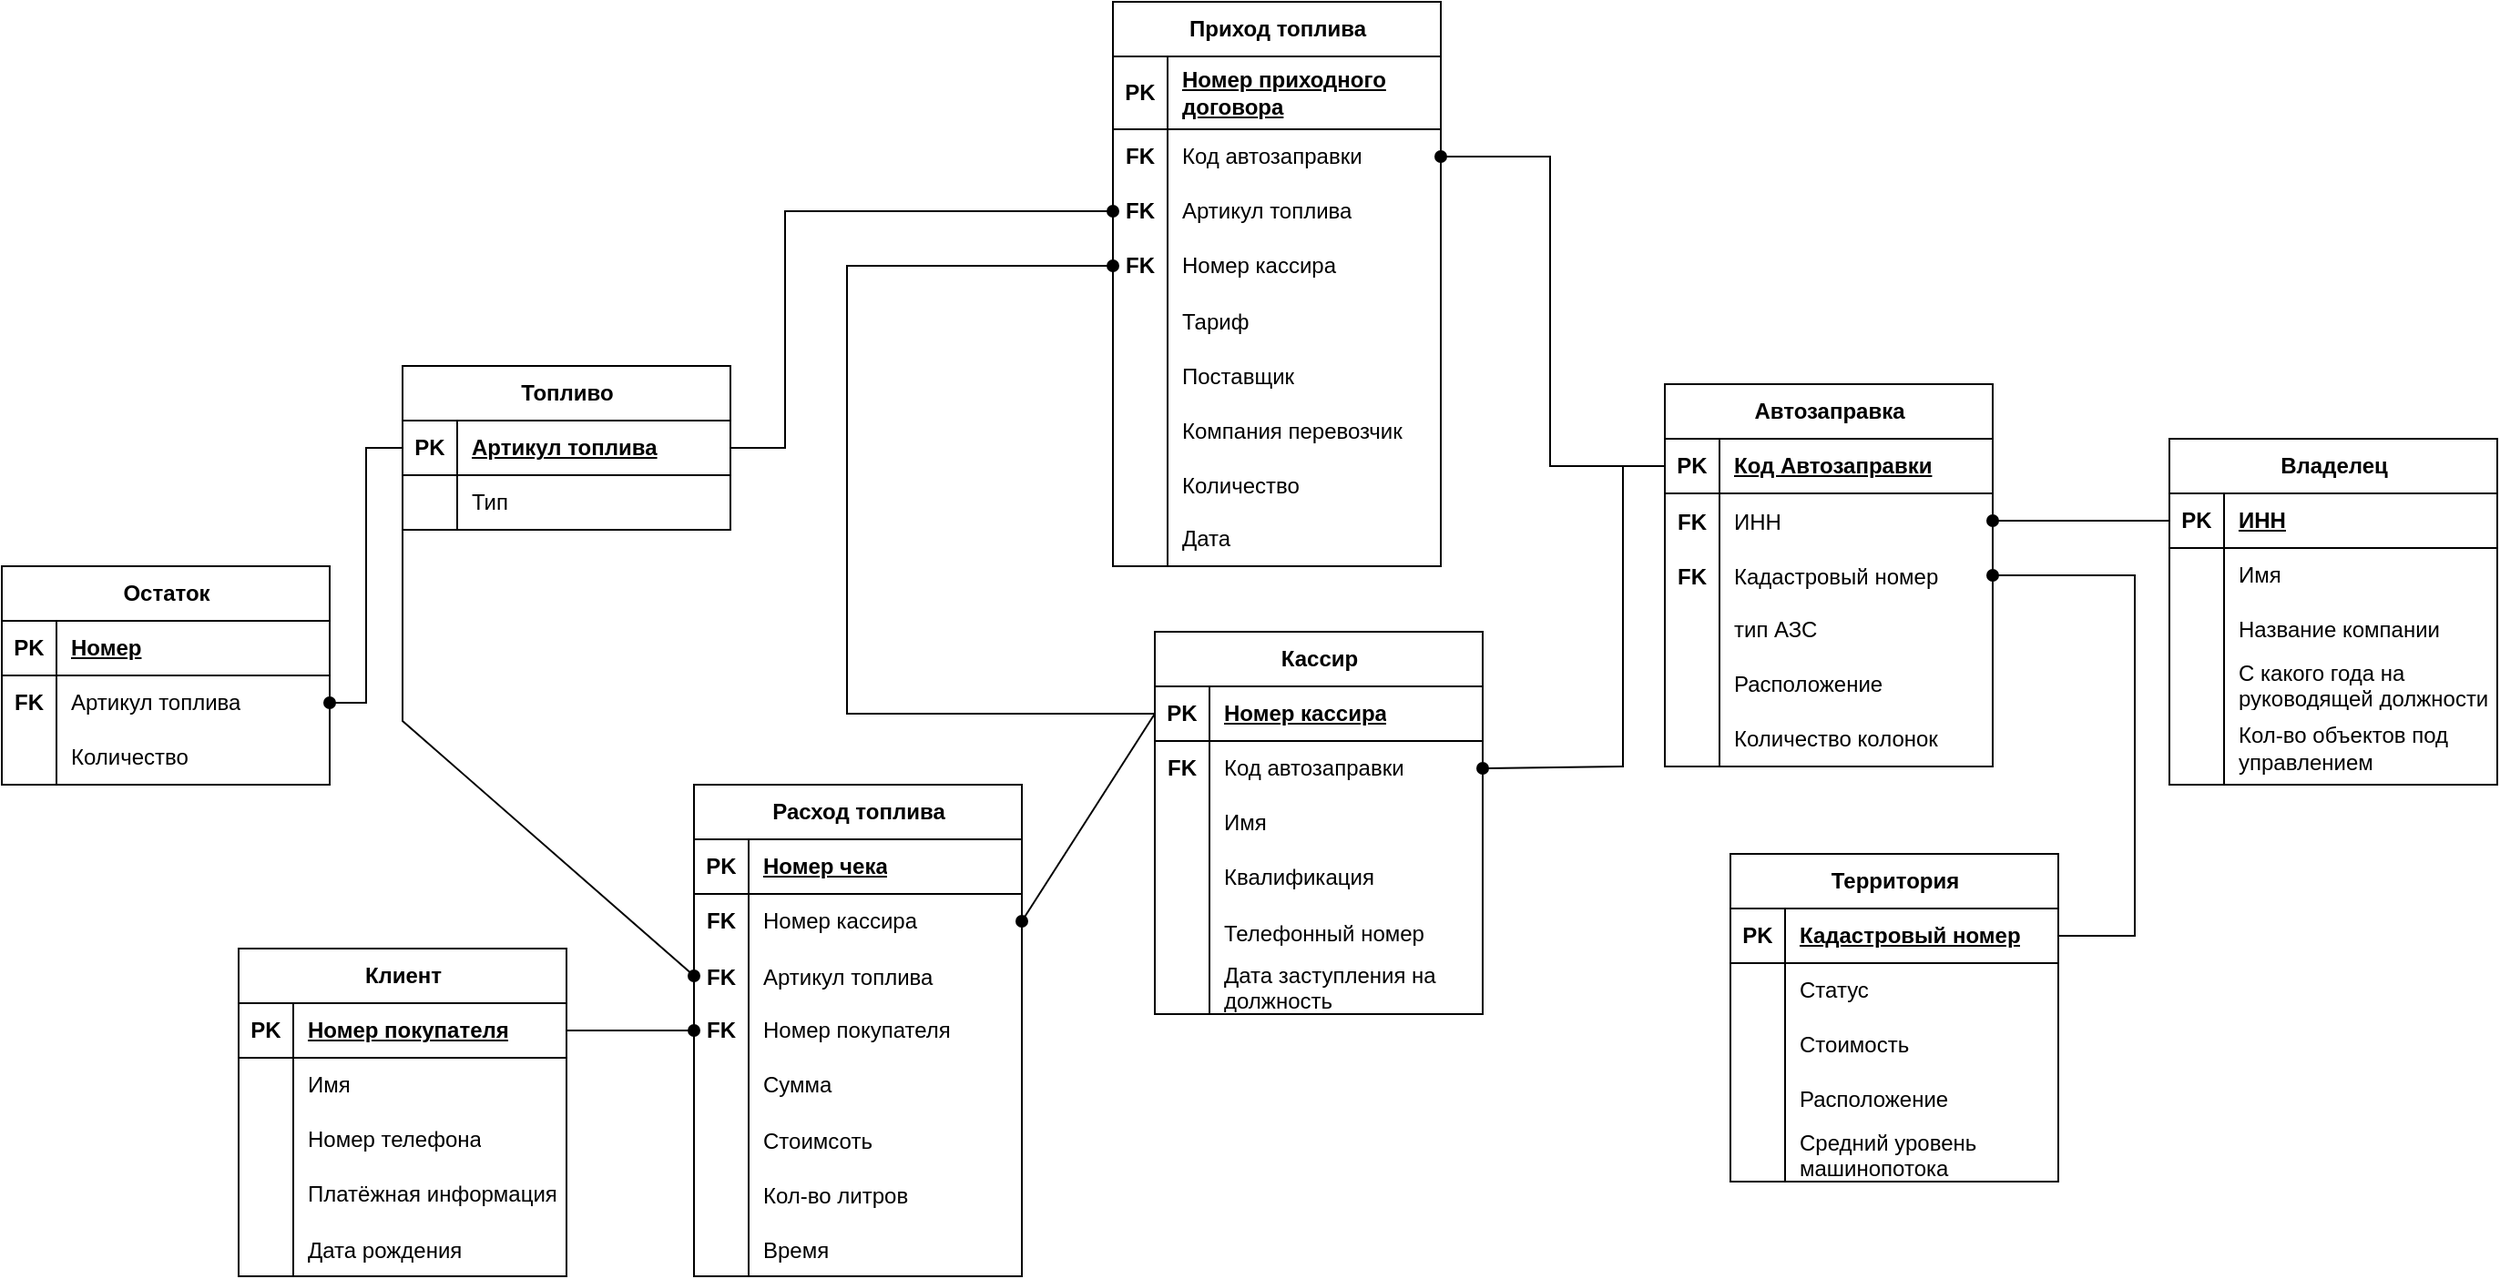 <mxfile version="24.7.1" type="device">
  <diagram name="Страница — 1" id="OzUfu-ABPA9-tLCDioHk">
    <mxGraphModel dx="3901" dy="857" grid="1" gridSize="10" guides="1" tooltips="1" connect="1" arrows="1" fold="1" page="1" pageScale="1" pageWidth="2339" pageHeight="3300" math="0" shadow="0">
      <root>
        <mxCell id="0" />
        <mxCell id="1" parent="0" />
        <mxCell id="hY0yhuoguTXLQbqVJB46-1" value="Автозаправка" style="shape=table;startSize=30;container=1;collapsible=1;childLayout=tableLayout;fixedRows=1;rowLines=0;fontStyle=1;align=center;resizeLast=1;html=1;" parent="1" vertex="1">
          <mxGeometry x="863" y="230" width="180" height="210" as="geometry" />
        </mxCell>
        <mxCell id="hY0yhuoguTXLQbqVJB46-2" value="" style="shape=tableRow;horizontal=0;startSize=0;swimlaneHead=0;swimlaneBody=0;fillColor=none;collapsible=0;dropTarget=0;points=[[0,0.5],[1,0.5]];portConstraint=eastwest;top=0;left=0;right=0;bottom=1;" parent="hY0yhuoguTXLQbqVJB46-1" vertex="1">
          <mxGeometry y="30" width="180" height="30" as="geometry" />
        </mxCell>
        <mxCell id="hY0yhuoguTXLQbqVJB46-3" value="PK" style="shape=partialRectangle;connectable=0;fillColor=none;top=0;left=0;bottom=0;right=0;fontStyle=1;overflow=hidden;whiteSpace=wrap;html=1;" parent="hY0yhuoguTXLQbqVJB46-2" vertex="1">
          <mxGeometry width="30" height="30" as="geometry">
            <mxRectangle width="30" height="30" as="alternateBounds" />
          </mxGeometry>
        </mxCell>
        <mxCell id="hY0yhuoguTXLQbqVJB46-4" value="Код Автозаправки" style="shape=partialRectangle;connectable=0;fillColor=none;top=0;left=0;bottom=0;right=0;align=left;spacingLeft=6;fontStyle=5;overflow=hidden;whiteSpace=wrap;html=1;" parent="hY0yhuoguTXLQbqVJB46-2" vertex="1">
          <mxGeometry x="30" width="150" height="30" as="geometry">
            <mxRectangle width="150" height="30" as="alternateBounds" />
          </mxGeometry>
        </mxCell>
        <mxCell id="a6PIciuEHSsXA58q7z51-47" value="" style="shape=tableRow;horizontal=0;startSize=0;swimlaneHead=0;swimlaneBody=0;fillColor=none;collapsible=0;dropTarget=0;points=[[0,0.5],[1,0.5]];portConstraint=eastwest;top=0;left=0;right=0;bottom=0;" parent="hY0yhuoguTXLQbqVJB46-1" vertex="1">
          <mxGeometry y="60" width="180" height="30" as="geometry" />
        </mxCell>
        <mxCell id="a6PIciuEHSsXA58q7z51-48" value="FK" style="shape=partialRectangle;connectable=0;fillColor=none;top=0;left=0;bottom=0;right=0;editable=1;overflow=hidden;fontStyle=1" parent="a6PIciuEHSsXA58q7z51-47" vertex="1">
          <mxGeometry width="30" height="30" as="geometry">
            <mxRectangle width="30" height="30" as="alternateBounds" />
          </mxGeometry>
        </mxCell>
        <mxCell id="a6PIciuEHSsXA58q7z51-49" value="ИНН" style="shape=partialRectangle;connectable=0;fillColor=none;top=0;left=0;bottom=0;right=0;align=left;spacingLeft=6;overflow=hidden;" parent="a6PIciuEHSsXA58q7z51-47" vertex="1">
          <mxGeometry x="30" width="150" height="30" as="geometry">
            <mxRectangle width="150" height="30" as="alternateBounds" />
          </mxGeometry>
        </mxCell>
        <mxCell id="a6PIciuEHSsXA58q7z51-66" value="" style="shape=tableRow;horizontal=0;startSize=0;swimlaneHead=0;swimlaneBody=0;fillColor=none;collapsible=0;dropTarget=0;points=[[0,0.5],[1,0.5]];portConstraint=eastwest;top=0;left=0;right=0;bottom=0;" parent="hY0yhuoguTXLQbqVJB46-1" vertex="1">
          <mxGeometry y="90" width="180" height="30" as="geometry" />
        </mxCell>
        <mxCell id="a6PIciuEHSsXA58q7z51-67" value="FK" style="shape=partialRectangle;connectable=0;fillColor=none;top=0;left=0;bottom=0;right=0;editable=1;overflow=hidden;fontStyle=1" parent="a6PIciuEHSsXA58q7z51-66" vertex="1">
          <mxGeometry width="30" height="30" as="geometry">
            <mxRectangle width="30" height="30" as="alternateBounds" />
          </mxGeometry>
        </mxCell>
        <mxCell id="a6PIciuEHSsXA58q7z51-68" value="Кадастровый номер" style="shape=partialRectangle;connectable=0;fillColor=none;top=0;left=0;bottom=0;right=0;align=left;spacingLeft=6;overflow=hidden;fontStyle=0" parent="a6PIciuEHSsXA58q7z51-66" vertex="1">
          <mxGeometry x="30" width="150" height="30" as="geometry">
            <mxRectangle width="150" height="30" as="alternateBounds" />
          </mxGeometry>
        </mxCell>
        <mxCell id="hY0yhuoguTXLQbqVJB46-5" value="" style="shape=tableRow;horizontal=0;startSize=0;swimlaneHead=0;swimlaneBody=0;fillColor=none;collapsible=0;dropTarget=0;points=[[0,0.5],[1,0.5]];portConstraint=eastwest;top=0;left=0;right=0;bottom=0;" parent="hY0yhuoguTXLQbqVJB46-1" vertex="1">
          <mxGeometry y="120" width="180" height="30" as="geometry" />
        </mxCell>
        <mxCell id="hY0yhuoguTXLQbqVJB46-6" value="" style="shape=partialRectangle;connectable=0;fillColor=none;top=0;left=0;bottom=0;right=0;editable=1;overflow=hidden;whiteSpace=wrap;html=1;" parent="hY0yhuoguTXLQbqVJB46-5" vertex="1">
          <mxGeometry width="30" height="30" as="geometry">
            <mxRectangle width="30" height="30" as="alternateBounds" />
          </mxGeometry>
        </mxCell>
        <mxCell id="hY0yhuoguTXLQbqVJB46-7" value="тип АЗС" style="shape=partialRectangle;connectable=0;fillColor=none;top=0;left=0;bottom=0;right=0;align=left;spacingLeft=6;overflow=hidden;whiteSpace=wrap;html=1;" parent="hY0yhuoguTXLQbqVJB46-5" vertex="1">
          <mxGeometry x="30" width="150" height="30" as="geometry">
            <mxRectangle width="150" height="30" as="alternateBounds" />
          </mxGeometry>
        </mxCell>
        <mxCell id="hY0yhuoguTXLQbqVJB46-8" value="" style="shape=tableRow;horizontal=0;startSize=0;swimlaneHead=0;swimlaneBody=0;fillColor=none;collapsible=0;dropTarget=0;points=[[0,0.5],[1,0.5]];portConstraint=eastwest;top=0;left=0;right=0;bottom=0;" parent="hY0yhuoguTXLQbqVJB46-1" vertex="1">
          <mxGeometry y="150" width="180" height="30" as="geometry" />
        </mxCell>
        <mxCell id="hY0yhuoguTXLQbqVJB46-9" value="" style="shape=partialRectangle;connectable=0;fillColor=none;top=0;left=0;bottom=0;right=0;editable=1;overflow=hidden;whiteSpace=wrap;html=1;" parent="hY0yhuoguTXLQbqVJB46-8" vertex="1">
          <mxGeometry width="30" height="30" as="geometry">
            <mxRectangle width="30" height="30" as="alternateBounds" />
          </mxGeometry>
        </mxCell>
        <mxCell id="hY0yhuoguTXLQbqVJB46-10" value="Расположение" style="shape=partialRectangle;connectable=0;fillColor=none;top=0;left=0;bottom=0;right=0;align=left;spacingLeft=6;overflow=hidden;whiteSpace=wrap;html=1;" parent="hY0yhuoguTXLQbqVJB46-8" vertex="1">
          <mxGeometry x="30" width="150" height="30" as="geometry">
            <mxRectangle width="150" height="30" as="alternateBounds" />
          </mxGeometry>
        </mxCell>
        <mxCell id="hY0yhuoguTXLQbqVJB46-11" value="" style="shape=tableRow;horizontal=0;startSize=0;swimlaneHead=0;swimlaneBody=0;fillColor=none;collapsible=0;dropTarget=0;points=[[0,0.5],[1,0.5]];portConstraint=eastwest;top=0;left=0;right=0;bottom=0;" parent="hY0yhuoguTXLQbqVJB46-1" vertex="1">
          <mxGeometry y="180" width="180" height="30" as="geometry" />
        </mxCell>
        <mxCell id="hY0yhuoguTXLQbqVJB46-12" value="" style="shape=partialRectangle;connectable=0;fillColor=none;top=0;left=0;bottom=0;right=0;editable=1;overflow=hidden;whiteSpace=wrap;html=1;" parent="hY0yhuoguTXLQbqVJB46-11" vertex="1">
          <mxGeometry width="30" height="30" as="geometry">
            <mxRectangle width="30" height="30" as="alternateBounds" />
          </mxGeometry>
        </mxCell>
        <mxCell id="hY0yhuoguTXLQbqVJB46-13" value="Количество колонок" style="shape=partialRectangle;connectable=0;fillColor=none;top=0;left=0;bottom=0;right=0;align=left;spacingLeft=6;overflow=hidden;whiteSpace=wrap;html=1;" parent="hY0yhuoguTXLQbqVJB46-11" vertex="1">
          <mxGeometry x="30" width="150" height="30" as="geometry">
            <mxRectangle width="150" height="30" as="alternateBounds" />
          </mxGeometry>
        </mxCell>
        <mxCell id="a6PIciuEHSsXA58q7z51-1" value="Владелец" style="shape=table;startSize=30;container=1;collapsible=1;childLayout=tableLayout;fixedRows=1;rowLines=0;fontStyle=1;align=center;resizeLast=1;html=1;" parent="1" vertex="1">
          <mxGeometry x="1140" y="260" width="180" height="190" as="geometry" />
        </mxCell>
        <mxCell id="a6PIciuEHSsXA58q7z51-2" value="" style="shape=tableRow;horizontal=0;startSize=0;swimlaneHead=0;swimlaneBody=0;fillColor=none;collapsible=0;dropTarget=0;points=[[0,0.5],[1,0.5]];portConstraint=eastwest;top=0;left=0;right=0;bottom=1;" parent="a6PIciuEHSsXA58q7z51-1" vertex="1">
          <mxGeometry y="30" width="180" height="30" as="geometry" />
        </mxCell>
        <mxCell id="a6PIciuEHSsXA58q7z51-3" value="PK" style="shape=partialRectangle;connectable=0;fillColor=none;top=0;left=0;bottom=0;right=0;fontStyle=1;overflow=hidden;whiteSpace=wrap;html=1;" parent="a6PIciuEHSsXA58q7z51-2" vertex="1">
          <mxGeometry width="30" height="30" as="geometry">
            <mxRectangle width="30" height="30" as="alternateBounds" />
          </mxGeometry>
        </mxCell>
        <mxCell id="a6PIciuEHSsXA58q7z51-4" value="ИНН" style="shape=partialRectangle;connectable=0;fillColor=none;top=0;left=0;bottom=0;right=0;align=left;spacingLeft=6;fontStyle=5;overflow=hidden;whiteSpace=wrap;html=1;" parent="a6PIciuEHSsXA58q7z51-2" vertex="1">
          <mxGeometry x="30" width="150" height="30" as="geometry">
            <mxRectangle width="150" height="30" as="alternateBounds" />
          </mxGeometry>
        </mxCell>
        <mxCell id="a6PIciuEHSsXA58q7z51-5" value="" style="shape=tableRow;horizontal=0;startSize=0;swimlaneHead=0;swimlaneBody=0;fillColor=none;collapsible=0;dropTarget=0;points=[[0,0.5],[1,0.5]];portConstraint=eastwest;top=0;left=0;right=0;bottom=0;" parent="a6PIciuEHSsXA58q7z51-1" vertex="1">
          <mxGeometry y="60" width="180" height="30" as="geometry" />
        </mxCell>
        <mxCell id="a6PIciuEHSsXA58q7z51-6" value="" style="shape=partialRectangle;connectable=0;fillColor=none;top=0;left=0;bottom=0;right=0;editable=1;overflow=hidden;whiteSpace=wrap;html=1;" parent="a6PIciuEHSsXA58q7z51-5" vertex="1">
          <mxGeometry width="30" height="30" as="geometry">
            <mxRectangle width="30" height="30" as="alternateBounds" />
          </mxGeometry>
        </mxCell>
        <mxCell id="a6PIciuEHSsXA58q7z51-7" value="Имя" style="shape=partialRectangle;connectable=0;fillColor=none;top=0;left=0;bottom=0;right=0;align=left;spacingLeft=6;overflow=hidden;whiteSpace=wrap;html=1;" parent="a6PIciuEHSsXA58q7z51-5" vertex="1">
          <mxGeometry x="30" width="150" height="30" as="geometry">
            <mxRectangle width="150" height="30" as="alternateBounds" />
          </mxGeometry>
        </mxCell>
        <mxCell id="a6PIciuEHSsXA58q7z51-8" value="" style="shape=tableRow;horizontal=0;startSize=0;swimlaneHead=0;swimlaneBody=0;fillColor=none;collapsible=0;dropTarget=0;points=[[0,0.5],[1,0.5]];portConstraint=eastwest;top=0;left=0;right=0;bottom=0;" parent="a6PIciuEHSsXA58q7z51-1" vertex="1">
          <mxGeometry y="90" width="180" height="30" as="geometry" />
        </mxCell>
        <mxCell id="a6PIciuEHSsXA58q7z51-9" value="" style="shape=partialRectangle;connectable=0;fillColor=none;top=0;left=0;bottom=0;right=0;editable=1;overflow=hidden;whiteSpace=wrap;html=1;" parent="a6PIciuEHSsXA58q7z51-8" vertex="1">
          <mxGeometry width="30" height="30" as="geometry">
            <mxRectangle width="30" height="30" as="alternateBounds" />
          </mxGeometry>
        </mxCell>
        <mxCell id="a6PIciuEHSsXA58q7z51-10" value="Название компании" style="shape=partialRectangle;connectable=0;fillColor=none;top=0;left=0;bottom=0;right=0;align=left;spacingLeft=6;overflow=hidden;whiteSpace=wrap;html=1;" parent="a6PIciuEHSsXA58q7z51-8" vertex="1">
          <mxGeometry x="30" width="150" height="30" as="geometry">
            <mxRectangle width="150" height="30" as="alternateBounds" />
          </mxGeometry>
        </mxCell>
        <mxCell id="a6PIciuEHSsXA58q7z51-44" value="" style="shape=tableRow;horizontal=0;startSize=0;swimlaneHead=0;swimlaneBody=0;fillColor=none;collapsible=0;dropTarget=0;points=[[0,0.5],[1,0.5]];portConstraint=eastwest;top=0;left=0;right=0;bottom=0;" parent="a6PIciuEHSsXA58q7z51-1" vertex="1">
          <mxGeometry y="120" width="180" height="30" as="geometry" />
        </mxCell>
        <mxCell id="a6PIciuEHSsXA58q7z51-45" value="" style="shape=partialRectangle;connectable=0;fillColor=none;top=0;left=0;bottom=0;right=0;editable=1;overflow=hidden;" parent="a6PIciuEHSsXA58q7z51-44" vertex="1">
          <mxGeometry width="30" height="30" as="geometry">
            <mxRectangle width="30" height="30" as="alternateBounds" />
          </mxGeometry>
        </mxCell>
        <mxCell id="a6PIciuEHSsXA58q7z51-46" value="С какого года на &#xa;руководящей должности" style="shape=partialRectangle;connectable=0;fillColor=none;top=0;left=0;bottom=0;right=0;align=left;spacingLeft=6;overflow=hidden;" parent="a6PIciuEHSsXA58q7z51-44" vertex="1">
          <mxGeometry x="30" width="150" height="30" as="geometry">
            <mxRectangle width="150" height="30" as="alternateBounds" />
          </mxGeometry>
        </mxCell>
        <mxCell id="a6PIciuEHSsXA58q7z51-11" value="" style="shape=tableRow;horizontal=0;startSize=0;swimlaneHead=0;swimlaneBody=0;fillColor=none;collapsible=0;dropTarget=0;points=[[0,0.5],[1,0.5]];portConstraint=eastwest;top=0;left=0;right=0;bottom=0;" parent="a6PIciuEHSsXA58q7z51-1" vertex="1">
          <mxGeometry y="150" width="180" height="40" as="geometry" />
        </mxCell>
        <mxCell id="a6PIciuEHSsXA58q7z51-12" value="" style="shape=partialRectangle;connectable=0;fillColor=none;top=0;left=0;bottom=0;right=0;editable=1;overflow=hidden;whiteSpace=wrap;html=1;" parent="a6PIciuEHSsXA58q7z51-11" vertex="1">
          <mxGeometry width="30" height="40" as="geometry">
            <mxRectangle width="30" height="40" as="alternateBounds" />
          </mxGeometry>
        </mxCell>
        <mxCell id="a6PIciuEHSsXA58q7z51-13" value="Кол-во объектов под управлением" style="shape=partialRectangle;connectable=0;fillColor=none;top=0;left=0;bottom=0;right=0;align=left;spacingLeft=6;overflow=hidden;whiteSpace=wrap;html=1;" parent="a6PIciuEHSsXA58q7z51-11" vertex="1">
          <mxGeometry x="30" width="150" height="40" as="geometry">
            <mxRectangle width="150" height="40" as="alternateBounds" />
          </mxGeometry>
        </mxCell>
        <mxCell id="a6PIciuEHSsXA58q7z51-50" value="Территория" style="shape=table;startSize=30;container=1;collapsible=1;childLayout=tableLayout;fixedRows=1;rowLines=0;fontStyle=1;align=center;resizeLast=1;html=1;" parent="1" vertex="1">
          <mxGeometry x="899" y="488" width="180" height="180" as="geometry" />
        </mxCell>
        <mxCell id="a6PIciuEHSsXA58q7z51-51" value="" style="shape=tableRow;horizontal=0;startSize=0;swimlaneHead=0;swimlaneBody=0;fillColor=none;collapsible=0;dropTarget=0;points=[[0,0.5],[1,0.5]];portConstraint=eastwest;top=0;left=0;right=0;bottom=1;" parent="a6PIciuEHSsXA58q7z51-50" vertex="1">
          <mxGeometry y="30" width="180" height="30" as="geometry" />
        </mxCell>
        <mxCell id="a6PIciuEHSsXA58q7z51-52" value="PK" style="shape=partialRectangle;connectable=0;fillColor=none;top=0;left=0;bottom=0;right=0;fontStyle=1;overflow=hidden;whiteSpace=wrap;html=1;" parent="a6PIciuEHSsXA58q7z51-51" vertex="1">
          <mxGeometry width="30" height="30" as="geometry">
            <mxRectangle width="30" height="30" as="alternateBounds" />
          </mxGeometry>
        </mxCell>
        <mxCell id="a6PIciuEHSsXA58q7z51-53" value="Кадастровый номер" style="shape=partialRectangle;connectable=0;fillColor=none;top=0;left=0;bottom=0;right=0;align=left;spacingLeft=6;fontStyle=5;overflow=hidden;whiteSpace=wrap;html=1;" parent="a6PIciuEHSsXA58q7z51-51" vertex="1">
          <mxGeometry x="30" width="150" height="30" as="geometry">
            <mxRectangle width="150" height="30" as="alternateBounds" />
          </mxGeometry>
        </mxCell>
        <mxCell id="a6PIciuEHSsXA58q7z51-54" value="" style="shape=tableRow;horizontal=0;startSize=0;swimlaneHead=0;swimlaneBody=0;fillColor=none;collapsible=0;dropTarget=0;points=[[0,0.5],[1,0.5]];portConstraint=eastwest;top=0;left=0;right=0;bottom=0;" parent="a6PIciuEHSsXA58q7z51-50" vertex="1">
          <mxGeometry y="60" width="180" height="30" as="geometry" />
        </mxCell>
        <mxCell id="a6PIciuEHSsXA58q7z51-55" value="" style="shape=partialRectangle;connectable=0;fillColor=none;top=0;left=0;bottom=0;right=0;editable=1;overflow=hidden;whiteSpace=wrap;html=1;" parent="a6PIciuEHSsXA58q7z51-54" vertex="1">
          <mxGeometry width="30" height="30" as="geometry">
            <mxRectangle width="30" height="30" as="alternateBounds" />
          </mxGeometry>
        </mxCell>
        <mxCell id="a6PIciuEHSsXA58q7z51-56" value="Статус" style="shape=partialRectangle;connectable=0;fillColor=none;top=0;left=0;bottom=0;right=0;align=left;spacingLeft=6;overflow=hidden;whiteSpace=wrap;html=1;" parent="a6PIciuEHSsXA58q7z51-54" vertex="1">
          <mxGeometry x="30" width="150" height="30" as="geometry">
            <mxRectangle width="150" height="30" as="alternateBounds" />
          </mxGeometry>
        </mxCell>
        <mxCell id="a6PIciuEHSsXA58q7z51-57" value="" style="shape=tableRow;horizontal=0;startSize=0;swimlaneHead=0;swimlaneBody=0;fillColor=none;collapsible=0;dropTarget=0;points=[[0,0.5],[1,0.5]];portConstraint=eastwest;top=0;left=0;right=0;bottom=0;" parent="a6PIciuEHSsXA58q7z51-50" vertex="1">
          <mxGeometry y="90" width="180" height="30" as="geometry" />
        </mxCell>
        <mxCell id="a6PIciuEHSsXA58q7z51-58" value="" style="shape=partialRectangle;connectable=0;fillColor=none;top=0;left=0;bottom=0;right=0;editable=1;overflow=hidden;whiteSpace=wrap;html=1;" parent="a6PIciuEHSsXA58q7z51-57" vertex="1">
          <mxGeometry width="30" height="30" as="geometry">
            <mxRectangle width="30" height="30" as="alternateBounds" />
          </mxGeometry>
        </mxCell>
        <mxCell id="a6PIciuEHSsXA58q7z51-59" value="Стоимость" style="shape=partialRectangle;connectable=0;fillColor=none;top=0;left=0;bottom=0;right=0;align=left;spacingLeft=6;overflow=hidden;whiteSpace=wrap;html=1;" parent="a6PIciuEHSsXA58q7z51-57" vertex="1">
          <mxGeometry x="30" width="150" height="30" as="geometry">
            <mxRectangle width="150" height="30" as="alternateBounds" />
          </mxGeometry>
        </mxCell>
        <mxCell id="a6PIciuEHSsXA58q7z51-60" value="" style="shape=tableRow;horizontal=0;startSize=0;swimlaneHead=0;swimlaneBody=0;fillColor=none;collapsible=0;dropTarget=0;points=[[0,0.5],[1,0.5]];portConstraint=eastwest;top=0;left=0;right=0;bottom=0;" parent="a6PIciuEHSsXA58q7z51-50" vertex="1">
          <mxGeometry y="120" width="180" height="30" as="geometry" />
        </mxCell>
        <mxCell id="a6PIciuEHSsXA58q7z51-61" value="" style="shape=partialRectangle;connectable=0;fillColor=none;top=0;left=0;bottom=0;right=0;editable=1;overflow=hidden;whiteSpace=wrap;html=1;" parent="a6PIciuEHSsXA58q7z51-60" vertex="1">
          <mxGeometry width="30" height="30" as="geometry">
            <mxRectangle width="30" height="30" as="alternateBounds" />
          </mxGeometry>
        </mxCell>
        <mxCell id="a6PIciuEHSsXA58q7z51-62" value="Расположение" style="shape=partialRectangle;connectable=0;fillColor=none;top=0;left=0;bottom=0;right=0;align=left;spacingLeft=6;overflow=hidden;whiteSpace=wrap;html=1;" parent="a6PIciuEHSsXA58q7z51-60" vertex="1">
          <mxGeometry x="30" width="150" height="30" as="geometry">
            <mxRectangle width="150" height="30" as="alternateBounds" />
          </mxGeometry>
        </mxCell>
        <mxCell id="a6PIciuEHSsXA58q7z51-63" value="" style="shape=tableRow;horizontal=0;startSize=0;swimlaneHead=0;swimlaneBody=0;fillColor=none;collapsible=0;dropTarget=0;points=[[0,0.5],[1,0.5]];portConstraint=eastwest;top=0;left=0;right=0;bottom=0;" parent="a6PIciuEHSsXA58q7z51-50" vertex="1">
          <mxGeometry y="150" width="180" height="30" as="geometry" />
        </mxCell>
        <mxCell id="a6PIciuEHSsXA58q7z51-64" value="" style="shape=partialRectangle;connectable=0;fillColor=none;top=0;left=0;bottom=0;right=0;editable=1;overflow=hidden;" parent="a6PIciuEHSsXA58q7z51-63" vertex="1">
          <mxGeometry width="30" height="30" as="geometry">
            <mxRectangle width="30" height="30" as="alternateBounds" />
          </mxGeometry>
        </mxCell>
        <mxCell id="a6PIciuEHSsXA58q7z51-65" value="Средний уровень &#xa;машинопотока" style="shape=partialRectangle;connectable=0;fillColor=none;top=0;left=0;bottom=0;right=0;align=left;spacingLeft=6;overflow=hidden;" parent="a6PIciuEHSsXA58q7z51-63" vertex="1">
          <mxGeometry x="30" width="150" height="30" as="geometry">
            <mxRectangle width="150" height="30" as="alternateBounds" />
          </mxGeometry>
        </mxCell>
        <mxCell id="a6PIciuEHSsXA58q7z51-69" value="Приход топлива" style="shape=table;startSize=30;container=1;collapsible=1;childLayout=tableLayout;fixedRows=1;rowLines=0;fontStyle=1;align=center;resizeLast=1;html=1;" parent="1" vertex="1">
          <mxGeometry x="560" y="20" width="180" height="310" as="geometry" />
        </mxCell>
        <mxCell id="a6PIciuEHSsXA58q7z51-70" value="" style="shape=tableRow;horizontal=0;startSize=0;swimlaneHead=0;swimlaneBody=0;fillColor=none;collapsible=0;dropTarget=0;points=[[0,0.5],[1,0.5]];portConstraint=eastwest;top=0;left=0;right=0;bottom=1;" parent="a6PIciuEHSsXA58q7z51-69" vertex="1">
          <mxGeometry y="30" width="180" height="40" as="geometry" />
        </mxCell>
        <mxCell id="a6PIciuEHSsXA58q7z51-71" value="PK" style="shape=partialRectangle;connectable=0;fillColor=none;top=0;left=0;bottom=0;right=0;fontStyle=1;overflow=hidden;whiteSpace=wrap;html=1;" parent="a6PIciuEHSsXA58q7z51-70" vertex="1">
          <mxGeometry width="30" height="40" as="geometry">
            <mxRectangle width="30" height="40" as="alternateBounds" />
          </mxGeometry>
        </mxCell>
        <mxCell id="a6PIciuEHSsXA58q7z51-72" value="Номер приходного договора" style="shape=partialRectangle;connectable=0;fillColor=none;top=0;left=0;bottom=0;right=0;align=left;spacingLeft=6;fontStyle=5;overflow=hidden;whiteSpace=wrap;html=1;" parent="a6PIciuEHSsXA58q7z51-70" vertex="1">
          <mxGeometry x="30" width="150" height="40" as="geometry">
            <mxRectangle width="150" height="40" as="alternateBounds" />
          </mxGeometry>
        </mxCell>
        <mxCell id="a6PIciuEHSsXA58q7z51-73" value="" style="shape=tableRow;horizontal=0;startSize=0;swimlaneHead=0;swimlaneBody=0;fillColor=none;collapsible=0;dropTarget=0;points=[[0,0.5],[1,0.5]];portConstraint=eastwest;top=0;left=0;right=0;bottom=0;" parent="a6PIciuEHSsXA58q7z51-69" vertex="1">
          <mxGeometry y="70" width="180" height="30" as="geometry" />
        </mxCell>
        <mxCell id="a6PIciuEHSsXA58q7z51-74" value="&lt;b&gt;FK&lt;/b&gt;" style="shape=partialRectangle;connectable=0;fillColor=none;top=0;left=0;bottom=0;right=0;editable=1;overflow=hidden;whiteSpace=wrap;html=1;" parent="a6PIciuEHSsXA58q7z51-73" vertex="1">
          <mxGeometry width="30" height="30" as="geometry">
            <mxRectangle width="30" height="30" as="alternateBounds" />
          </mxGeometry>
        </mxCell>
        <mxCell id="a6PIciuEHSsXA58q7z51-75" value="Код автозаправки" style="shape=partialRectangle;connectable=0;fillColor=none;top=0;left=0;bottom=0;right=0;align=left;spacingLeft=6;overflow=hidden;whiteSpace=wrap;html=1;" parent="a6PIciuEHSsXA58q7z51-73" vertex="1">
          <mxGeometry x="30" width="150" height="30" as="geometry">
            <mxRectangle width="150" height="30" as="alternateBounds" />
          </mxGeometry>
        </mxCell>
        <mxCell id="a6PIciuEHSsXA58q7z51-79" value="" style="shape=tableRow;horizontal=0;startSize=0;swimlaneHead=0;swimlaneBody=0;fillColor=none;collapsible=0;dropTarget=0;points=[[0,0.5],[1,0.5]];portConstraint=eastwest;top=0;left=0;right=0;bottom=0;" parent="a6PIciuEHSsXA58q7z51-69" vertex="1">
          <mxGeometry y="100" width="180" height="30" as="geometry" />
        </mxCell>
        <mxCell id="a6PIciuEHSsXA58q7z51-80" value="&lt;b&gt;FK&lt;/b&gt;" style="shape=partialRectangle;connectable=0;fillColor=none;top=0;left=0;bottom=0;right=0;editable=1;overflow=hidden;whiteSpace=wrap;html=1;" parent="a6PIciuEHSsXA58q7z51-79" vertex="1">
          <mxGeometry width="30" height="30" as="geometry">
            <mxRectangle width="30" height="30" as="alternateBounds" />
          </mxGeometry>
        </mxCell>
        <mxCell id="a6PIciuEHSsXA58q7z51-81" value="Артикул топлива" style="shape=partialRectangle;connectable=0;fillColor=none;top=0;left=0;bottom=0;right=0;align=left;spacingLeft=6;overflow=hidden;whiteSpace=wrap;html=1;" parent="a6PIciuEHSsXA58q7z51-79" vertex="1">
          <mxGeometry x="30" width="150" height="30" as="geometry">
            <mxRectangle width="150" height="30" as="alternateBounds" />
          </mxGeometry>
        </mxCell>
        <mxCell id="a6PIciuEHSsXA58q7z51-76" value="" style="shape=tableRow;horizontal=0;startSize=0;swimlaneHead=0;swimlaneBody=0;fillColor=none;collapsible=0;dropTarget=0;points=[[0,0.5],[1,0.5]];portConstraint=eastwest;top=0;left=0;right=0;bottom=0;" parent="a6PIciuEHSsXA58q7z51-69" vertex="1">
          <mxGeometry y="130" width="180" height="30" as="geometry" />
        </mxCell>
        <mxCell id="a6PIciuEHSsXA58q7z51-77" value="&lt;b&gt;FK&lt;/b&gt;" style="shape=partialRectangle;connectable=0;fillColor=none;top=0;left=0;bottom=0;right=0;editable=1;overflow=hidden;whiteSpace=wrap;html=1;" parent="a6PIciuEHSsXA58q7z51-76" vertex="1">
          <mxGeometry width="30" height="30" as="geometry">
            <mxRectangle width="30" height="30" as="alternateBounds" />
          </mxGeometry>
        </mxCell>
        <mxCell id="a6PIciuEHSsXA58q7z51-78" value="Номер кассира" style="shape=partialRectangle;connectable=0;fillColor=none;top=0;left=0;bottom=0;right=0;align=left;spacingLeft=6;overflow=hidden;whiteSpace=wrap;html=1;" parent="a6PIciuEHSsXA58q7z51-76" vertex="1">
          <mxGeometry x="30" width="150" height="30" as="geometry">
            <mxRectangle width="150" height="30" as="alternateBounds" />
          </mxGeometry>
        </mxCell>
        <mxCell id="a6PIciuEHSsXA58q7z51-82" value="" style="shape=tableRow;horizontal=0;startSize=0;swimlaneHead=0;swimlaneBody=0;fillColor=none;collapsible=0;dropTarget=0;points=[[0,0.5],[1,0.5]];portConstraint=eastwest;top=0;left=0;right=0;bottom=0;" parent="a6PIciuEHSsXA58q7z51-69" vertex="1">
          <mxGeometry y="160" width="180" height="30" as="geometry" />
        </mxCell>
        <mxCell id="a6PIciuEHSsXA58q7z51-83" value="" style="shape=partialRectangle;connectable=0;fillColor=none;top=0;left=0;bottom=0;right=0;editable=1;overflow=hidden;" parent="a6PIciuEHSsXA58q7z51-82" vertex="1">
          <mxGeometry width="30" height="30" as="geometry">
            <mxRectangle width="30" height="30" as="alternateBounds" />
          </mxGeometry>
        </mxCell>
        <mxCell id="a6PIciuEHSsXA58q7z51-84" value="Тариф" style="shape=partialRectangle;connectable=0;fillColor=none;top=0;left=0;bottom=0;right=0;align=left;spacingLeft=6;overflow=hidden;" parent="a6PIciuEHSsXA58q7z51-82" vertex="1">
          <mxGeometry x="30" width="150" height="30" as="geometry">
            <mxRectangle width="150" height="30" as="alternateBounds" />
          </mxGeometry>
        </mxCell>
        <mxCell id="a6PIciuEHSsXA58q7z51-86" value="" style="shape=tableRow;horizontal=0;startSize=0;swimlaneHead=0;swimlaneBody=0;fillColor=none;collapsible=0;dropTarget=0;points=[[0,0.5],[1,0.5]];portConstraint=eastwest;top=0;left=0;right=0;bottom=0;" parent="a6PIciuEHSsXA58q7z51-69" vertex="1">
          <mxGeometry y="190" width="180" height="30" as="geometry" />
        </mxCell>
        <mxCell id="a6PIciuEHSsXA58q7z51-87" value="" style="shape=partialRectangle;connectable=0;fillColor=none;top=0;left=0;bottom=0;right=0;editable=1;overflow=hidden;" parent="a6PIciuEHSsXA58q7z51-86" vertex="1">
          <mxGeometry width="30" height="30" as="geometry">
            <mxRectangle width="30" height="30" as="alternateBounds" />
          </mxGeometry>
        </mxCell>
        <mxCell id="a6PIciuEHSsXA58q7z51-88" value="Поставщик" style="shape=partialRectangle;connectable=0;fillColor=none;top=0;left=0;bottom=0;right=0;align=left;spacingLeft=6;overflow=hidden;" parent="a6PIciuEHSsXA58q7z51-86" vertex="1">
          <mxGeometry x="30" width="150" height="30" as="geometry">
            <mxRectangle width="150" height="30" as="alternateBounds" />
          </mxGeometry>
        </mxCell>
        <mxCell id="a6PIciuEHSsXA58q7z51-89" value="" style="shape=tableRow;horizontal=0;startSize=0;swimlaneHead=0;swimlaneBody=0;fillColor=none;collapsible=0;dropTarget=0;points=[[0,0.5],[1,0.5]];portConstraint=eastwest;top=0;left=0;right=0;bottom=0;" parent="a6PIciuEHSsXA58q7z51-69" vertex="1">
          <mxGeometry y="220" width="180" height="30" as="geometry" />
        </mxCell>
        <mxCell id="a6PIciuEHSsXA58q7z51-90" value="" style="shape=partialRectangle;connectable=0;fillColor=none;top=0;left=0;bottom=0;right=0;editable=1;overflow=hidden;" parent="a6PIciuEHSsXA58q7z51-89" vertex="1">
          <mxGeometry width="30" height="30" as="geometry">
            <mxRectangle width="30" height="30" as="alternateBounds" />
          </mxGeometry>
        </mxCell>
        <mxCell id="a6PIciuEHSsXA58q7z51-91" value="Компания перевозчик" style="shape=partialRectangle;connectable=0;fillColor=none;top=0;left=0;bottom=0;right=0;align=left;spacingLeft=6;overflow=hidden;" parent="a6PIciuEHSsXA58q7z51-89" vertex="1">
          <mxGeometry x="30" width="150" height="30" as="geometry">
            <mxRectangle width="150" height="30" as="alternateBounds" />
          </mxGeometry>
        </mxCell>
        <mxCell id="KrNzpqJ3SOR-Mj89q8js-14" value="" style="shape=tableRow;horizontal=0;startSize=0;swimlaneHead=0;swimlaneBody=0;fillColor=none;collapsible=0;dropTarget=0;points=[[0,0.5],[1,0.5]];portConstraint=eastwest;top=0;left=0;right=0;bottom=0;" vertex="1" parent="a6PIciuEHSsXA58q7z51-69">
          <mxGeometry y="250" width="180" height="30" as="geometry" />
        </mxCell>
        <mxCell id="KrNzpqJ3SOR-Mj89q8js-15" value="" style="shape=partialRectangle;connectable=0;fillColor=none;top=0;left=0;bottom=0;right=0;editable=1;overflow=hidden;" vertex="1" parent="KrNzpqJ3SOR-Mj89q8js-14">
          <mxGeometry width="30" height="30" as="geometry">
            <mxRectangle width="30" height="30" as="alternateBounds" />
          </mxGeometry>
        </mxCell>
        <mxCell id="KrNzpqJ3SOR-Mj89q8js-16" value="Количество" style="shape=partialRectangle;connectable=0;fillColor=none;top=0;left=0;bottom=0;right=0;align=left;spacingLeft=6;overflow=hidden;" vertex="1" parent="KrNzpqJ3SOR-Mj89q8js-14">
          <mxGeometry x="30" width="150" height="30" as="geometry">
            <mxRectangle width="150" height="30" as="alternateBounds" />
          </mxGeometry>
        </mxCell>
        <mxCell id="KrNzpqJ3SOR-Mj89q8js-17" value="" style="shape=tableRow;horizontal=0;startSize=0;swimlaneHead=0;swimlaneBody=0;fillColor=none;collapsible=0;dropTarget=0;points=[[0,0.5],[1,0.5]];portConstraint=eastwest;top=0;left=0;right=0;bottom=0;" vertex="1" parent="a6PIciuEHSsXA58q7z51-69">
          <mxGeometry y="280" width="180" height="30" as="geometry" />
        </mxCell>
        <mxCell id="KrNzpqJ3SOR-Mj89q8js-18" value="" style="shape=partialRectangle;connectable=0;fillColor=none;top=0;left=0;bottom=0;right=0;fontStyle=0;overflow=hidden;whiteSpace=wrap;html=1;" vertex="1" parent="KrNzpqJ3SOR-Mj89q8js-17">
          <mxGeometry width="30" height="30" as="geometry">
            <mxRectangle width="30" height="30" as="alternateBounds" />
          </mxGeometry>
        </mxCell>
        <mxCell id="KrNzpqJ3SOR-Mj89q8js-19" value="Дата" style="shape=partialRectangle;connectable=0;fillColor=none;top=0;left=0;bottom=0;right=0;align=left;spacingLeft=6;fontStyle=0;overflow=hidden;whiteSpace=wrap;html=1;" vertex="1" parent="KrNzpqJ3SOR-Mj89q8js-17">
          <mxGeometry x="30" width="150" height="30" as="geometry">
            <mxRectangle width="150" height="30" as="alternateBounds" />
          </mxGeometry>
        </mxCell>
        <mxCell id="a6PIciuEHSsXA58q7z51-92" value="Кассир" style="shape=table;startSize=30;container=1;collapsible=1;childLayout=tableLayout;fixedRows=1;rowLines=0;fontStyle=1;align=center;resizeLast=1;html=1;" parent="1" vertex="1">
          <mxGeometry x="583" y="366" width="180" height="210" as="geometry" />
        </mxCell>
        <mxCell id="a6PIciuEHSsXA58q7z51-93" value="" style="shape=tableRow;horizontal=0;startSize=0;swimlaneHead=0;swimlaneBody=0;fillColor=none;collapsible=0;dropTarget=0;points=[[0,0.5],[1,0.5]];portConstraint=eastwest;top=0;left=0;right=0;bottom=1;" parent="a6PIciuEHSsXA58q7z51-92" vertex="1">
          <mxGeometry y="30" width="180" height="30" as="geometry" />
        </mxCell>
        <mxCell id="a6PIciuEHSsXA58q7z51-94" value="PK" style="shape=partialRectangle;connectable=0;fillColor=none;top=0;left=0;bottom=0;right=0;fontStyle=1;overflow=hidden;whiteSpace=wrap;html=1;" parent="a6PIciuEHSsXA58q7z51-93" vertex="1">
          <mxGeometry width="30" height="30" as="geometry">
            <mxRectangle width="30" height="30" as="alternateBounds" />
          </mxGeometry>
        </mxCell>
        <mxCell id="a6PIciuEHSsXA58q7z51-95" value="Номер кассира" style="shape=partialRectangle;connectable=0;fillColor=none;top=0;left=0;bottom=0;right=0;align=left;spacingLeft=6;fontStyle=5;overflow=hidden;whiteSpace=wrap;html=1;" parent="a6PIciuEHSsXA58q7z51-93" vertex="1">
          <mxGeometry x="30" width="150" height="30" as="geometry">
            <mxRectangle width="150" height="30" as="alternateBounds" />
          </mxGeometry>
        </mxCell>
        <mxCell id="a6PIciuEHSsXA58q7z51-96" value="" style="shape=tableRow;horizontal=0;startSize=0;swimlaneHead=0;swimlaneBody=0;fillColor=none;collapsible=0;dropTarget=0;points=[[0,0.5],[1,0.5]];portConstraint=eastwest;top=0;left=0;right=0;bottom=0;" parent="a6PIciuEHSsXA58q7z51-92" vertex="1">
          <mxGeometry y="60" width="180" height="30" as="geometry" />
        </mxCell>
        <mxCell id="a6PIciuEHSsXA58q7z51-97" value="&lt;b&gt;FK&lt;/b&gt;" style="shape=partialRectangle;connectable=0;fillColor=none;top=0;left=0;bottom=0;right=0;editable=1;overflow=hidden;whiteSpace=wrap;html=1;" parent="a6PIciuEHSsXA58q7z51-96" vertex="1">
          <mxGeometry width="30" height="30" as="geometry">
            <mxRectangle width="30" height="30" as="alternateBounds" />
          </mxGeometry>
        </mxCell>
        <mxCell id="a6PIciuEHSsXA58q7z51-98" value="Код автозаправки" style="shape=partialRectangle;connectable=0;fillColor=none;top=0;left=0;bottom=0;right=0;align=left;spacingLeft=6;overflow=hidden;whiteSpace=wrap;html=1;" parent="a6PIciuEHSsXA58q7z51-96" vertex="1">
          <mxGeometry x="30" width="150" height="30" as="geometry">
            <mxRectangle width="150" height="30" as="alternateBounds" />
          </mxGeometry>
        </mxCell>
        <mxCell id="a6PIciuEHSsXA58q7z51-99" value="" style="shape=tableRow;horizontal=0;startSize=0;swimlaneHead=0;swimlaneBody=0;fillColor=none;collapsible=0;dropTarget=0;points=[[0,0.5],[1,0.5]];portConstraint=eastwest;top=0;left=0;right=0;bottom=0;" parent="a6PIciuEHSsXA58q7z51-92" vertex="1">
          <mxGeometry y="90" width="180" height="30" as="geometry" />
        </mxCell>
        <mxCell id="a6PIciuEHSsXA58q7z51-100" value="" style="shape=partialRectangle;connectable=0;fillColor=none;top=0;left=0;bottom=0;right=0;editable=1;overflow=hidden;whiteSpace=wrap;html=1;" parent="a6PIciuEHSsXA58q7z51-99" vertex="1">
          <mxGeometry width="30" height="30" as="geometry">
            <mxRectangle width="30" height="30" as="alternateBounds" />
          </mxGeometry>
        </mxCell>
        <mxCell id="a6PIciuEHSsXA58q7z51-101" value="Имя" style="shape=partialRectangle;connectable=0;fillColor=none;top=0;left=0;bottom=0;right=0;align=left;spacingLeft=6;overflow=hidden;whiteSpace=wrap;html=1;" parent="a6PIciuEHSsXA58q7z51-99" vertex="1">
          <mxGeometry x="30" width="150" height="30" as="geometry">
            <mxRectangle width="150" height="30" as="alternateBounds" />
          </mxGeometry>
        </mxCell>
        <mxCell id="a6PIciuEHSsXA58q7z51-102" value="" style="shape=tableRow;horizontal=0;startSize=0;swimlaneHead=0;swimlaneBody=0;fillColor=none;collapsible=0;dropTarget=0;points=[[0,0.5],[1,0.5]];portConstraint=eastwest;top=0;left=0;right=0;bottom=0;" parent="a6PIciuEHSsXA58q7z51-92" vertex="1">
          <mxGeometry y="120" width="180" height="30" as="geometry" />
        </mxCell>
        <mxCell id="a6PIciuEHSsXA58q7z51-103" value="" style="shape=partialRectangle;connectable=0;fillColor=none;top=0;left=0;bottom=0;right=0;editable=1;overflow=hidden;whiteSpace=wrap;html=1;" parent="a6PIciuEHSsXA58q7z51-102" vertex="1">
          <mxGeometry width="30" height="30" as="geometry">
            <mxRectangle width="30" height="30" as="alternateBounds" />
          </mxGeometry>
        </mxCell>
        <mxCell id="a6PIciuEHSsXA58q7z51-104" value="Квалификация" style="shape=partialRectangle;connectable=0;fillColor=none;top=0;left=0;bottom=0;right=0;align=left;spacingLeft=6;overflow=hidden;whiteSpace=wrap;html=1;" parent="a6PIciuEHSsXA58q7z51-102" vertex="1">
          <mxGeometry x="30" width="150" height="30" as="geometry">
            <mxRectangle width="150" height="30" as="alternateBounds" />
          </mxGeometry>
        </mxCell>
        <mxCell id="a6PIciuEHSsXA58q7z51-105" value="" style="shape=tableRow;horizontal=0;startSize=0;swimlaneHead=0;swimlaneBody=0;fillColor=none;collapsible=0;dropTarget=0;points=[[0,0.5],[1,0.5]];portConstraint=eastwest;top=0;left=0;right=0;bottom=0;" parent="a6PIciuEHSsXA58q7z51-92" vertex="1">
          <mxGeometry y="150" width="180" height="30" as="geometry" />
        </mxCell>
        <mxCell id="a6PIciuEHSsXA58q7z51-106" value="" style="shape=partialRectangle;connectable=0;fillColor=none;top=0;left=0;bottom=0;right=0;editable=1;overflow=hidden;" parent="a6PIciuEHSsXA58q7z51-105" vertex="1">
          <mxGeometry width="30" height="30" as="geometry">
            <mxRectangle width="30" height="30" as="alternateBounds" />
          </mxGeometry>
        </mxCell>
        <mxCell id="a6PIciuEHSsXA58q7z51-107" value="Телефонный номер" style="shape=partialRectangle;connectable=0;fillColor=none;top=0;left=0;bottom=0;right=0;align=left;spacingLeft=6;overflow=hidden;" parent="a6PIciuEHSsXA58q7z51-105" vertex="1">
          <mxGeometry x="30" width="150" height="30" as="geometry">
            <mxRectangle width="150" height="30" as="alternateBounds" />
          </mxGeometry>
        </mxCell>
        <mxCell id="a6PIciuEHSsXA58q7z51-108" value="" style="shape=tableRow;horizontal=0;startSize=0;swimlaneHead=0;swimlaneBody=0;fillColor=none;collapsible=0;dropTarget=0;points=[[0,0.5],[1,0.5]];portConstraint=eastwest;top=0;left=0;right=0;bottom=0;" parent="a6PIciuEHSsXA58q7z51-92" vertex="1">
          <mxGeometry y="180" width="180" height="30" as="geometry" />
        </mxCell>
        <mxCell id="a6PIciuEHSsXA58q7z51-109" value="" style="shape=partialRectangle;connectable=0;fillColor=none;top=0;left=0;bottom=0;right=0;editable=1;overflow=hidden;" parent="a6PIciuEHSsXA58q7z51-108" vertex="1">
          <mxGeometry width="30" height="30" as="geometry">
            <mxRectangle width="30" height="30" as="alternateBounds" />
          </mxGeometry>
        </mxCell>
        <mxCell id="a6PIciuEHSsXA58q7z51-110" value="Дата заступления на&#xa;должность" style="shape=partialRectangle;connectable=0;fillColor=none;top=0;left=0;bottom=0;right=0;align=left;spacingLeft=6;overflow=hidden;" parent="a6PIciuEHSsXA58q7z51-108" vertex="1">
          <mxGeometry x="30" width="150" height="30" as="geometry">
            <mxRectangle width="150" height="30" as="alternateBounds" />
          </mxGeometry>
        </mxCell>
        <mxCell id="a6PIciuEHSsXA58q7z51-111" value="Клиент" style="shape=table;startSize=30;container=1;collapsible=1;childLayout=tableLayout;fixedRows=1;rowLines=0;fontStyle=1;align=center;resizeLast=1;html=1;" parent="1" vertex="1">
          <mxGeometry x="80" y="540" width="180" height="180" as="geometry" />
        </mxCell>
        <mxCell id="a6PIciuEHSsXA58q7z51-112" value="" style="shape=tableRow;horizontal=0;startSize=0;swimlaneHead=0;swimlaneBody=0;fillColor=none;collapsible=0;dropTarget=0;points=[[0,0.5],[1,0.5]];portConstraint=eastwest;top=0;left=0;right=0;bottom=1;" parent="a6PIciuEHSsXA58q7z51-111" vertex="1">
          <mxGeometry y="30" width="180" height="30" as="geometry" />
        </mxCell>
        <mxCell id="a6PIciuEHSsXA58q7z51-113" value="PK" style="shape=partialRectangle;connectable=0;fillColor=none;top=0;left=0;bottom=0;right=0;fontStyle=1;overflow=hidden;whiteSpace=wrap;html=1;" parent="a6PIciuEHSsXA58q7z51-112" vertex="1">
          <mxGeometry width="30" height="30" as="geometry">
            <mxRectangle width="30" height="30" as="alternateBounds" />
          </mxGeometry>
        </mxCell>
        <mxCell id="a6PIciuEHSsXA58q7z51-114" value="Номер покупателя" style="shape=partialRectangle;connectable=0;fillColor=none;top=0;left=0;bottom=0;right=0;align=left;spacingLeft=6;fontStyle=5;overflow=hidden;whiteSpace=wrap;html=1;" parent="a6PIciuEHSsXA58q7z51-112" vertex="1">
          <mxGeometry x="30" width="150" height="30" as="geometry">
            <mxRectangle width="150" height="30" as="alternateBounds" />
          </mxGeometry>
        </mxCell>
        <mxCell id="a6PIciuEHSsXA58q7z51-115" value="" style="shape=tableRow;horizontal=0;startSize=0;swimlaneHead=0;swimlaneBody=0;fillColor=none;collapsible=0;dropTarget=0;points=[[0,0.5],[1,0.5]];portConstraint=eastwest;top=0;left=0;right=0;bottom=0;" parent="a6PIciuEHSsXA58q7z51-111" vertex="1">
          <mxGeometry y="60" width="180" height="30" as="geometry" />
        </mxCell>
        <mxCell id="a6PIciuEHSsXA58q7z51-116" value="" style="shape=partialRectangle;connectable=0;fillColor=none;top=0;left=0;bottom=0;right=0;editable=1;overflow=hidden;whiteSpace=wrap;html=1;" parent="a6PIciuEHSsXA58q7z51-115" vertex="1">
          <mxGeometry width="30" height="30" as="geometry">
            <mxRectangle width="30" height="30" as="alternateBounds" />
          </mxGeometry>
        </mxCell>
        <mxCell id="a6PIciuEHSsXA58q7z51-117" value="Имя" style="shape=partialRectangle;connectable=0;fillColor=none;top=0;left=0;bottom=0;right=0;align=left;spacingLeft=6;overflow=hidden;whiteSpace=wrap;html=1;" parent="a6PIciuEHSsXA58q7z51-115" vertex="1">
          <mxGeometry x="30" width="150" height="30" as="geometry">
            <mxRectangle width="150" height="30" as="alternateBounds" />
          </mxGeometry>
        </mxCell>
        <mxCell id="a6PIciuEHSsXA58q7z51-118" value="" style="shape=tableRow;horizontal=0;startSize=0;swimlaneHead=0;swimlaneBody=0;fillColor=none;collapsible=0;dropTarget=0;points=[[0,0.5],[1,0.5]];portConstraint=eastwest;top=0;left=0;right=0;bottom=0;" parent="a6PIciuEHSsXA58q7z51-111" vertex="1">
          <mxGeometry y="90" width="180" height="30" as="geometry" />
        </mxCell>
        <mxCell id="a6PIciuEHSsXA58q7z51-119" value="" style="shape=partialRectangle;connectable=0;fillColor=none;top=0;left=0;bottom=0;right=0;editable=1;overflow=hidden;whiteSpace=wrap;html=1;" parent="a6PIciuEHSsXA58q7z51-118" vertex="1">
          <mxGeometry width="30" height="30" as="geometry">
            <mxRectangle width="30" height="30" as="alternateBounds" />
          </mxGeometry>
        </mxCell>
        <mxCell id="a6PIciuEHSsXA58q7z51-120" value="Номер телефона" style="shape=partialRectangle;connectable=0;fillColor=none;top=0;left=0;bottom=0;right=0;align=left;spacingLeft=6;overflow=hidden;whiteSpace=wrap;html=1;" parent="a6PIciuEHSsXA58q7z51-118" vertex="1">
          <mxGeometry x="30" width="150" height="30" as="geometry">
            <mxRectangle width="150" height="30" as="alternateBounds" />
          </mxGeometry>
        </mxCell>
        <mxCell id="a6PIciuEHSsXA58q7z51-121" value="" style="shape=tableRow;horizontal=0;startSize=0;swimlaneHead=0;swimlaneBody=0;fillColor=none;collapsible=0;dropTarget=0;points=[[0,0.5],[1,0.5]];portConstraint=eastwest;top=0;left=0;right=0;bottom=0;" parent="a6PIciuEHSsXA58q7z51-111" vertex="1">
          <mxGeometry y="120" width="180" height="30" as="geometry" />
        </mxCell>
        <mxCell id="a6PIciuEHSsXA58q7z51-122" value="" style="shape=partialRectangle;connectable=0;fillColor=none;top=0;left=0;bottom=0;right=0;editable=1;overflow=hidden;whiteSpace=wrap;html=1;" parent="a6PIciuEHSsXA58q7z51-121" vertex="1">
          <mxGeometry width="30" height="30" as="geometry">
            <mxRectangle width="30" height="30" as="alternateBounds" />
          </mxGeometry>
        </mxCell>
        <mxCell id="a6PIciuEHSsXA58q7z51-123" value="Платёжная информация" style="shape=partialRectangle;connectable=0;fillColor=none;top=0;left=0;bottom=0;right=0;align=left;spacingLeft=6;overflow=hidden;whiteSpace=wrap;html=1;" parent="a6PIciuEHSsXA58q7z51-121" vertex="1">
          <mxGeometry x="30" width="150" height="30" as="geometry">
            <mxRectangle width="150" height="30" as="alternateBounds" />
          </mxGeometry>
        </mxCell>
        <mxCell id="a6PIciuEHSsXA58q7z51-124" value="" style="shape=tableRow;horizontal=0;startSize=0;swimlaneHead=0;swimlaneBody=0;fillColor=none;collapsible=0;dropTarget=0;points=[[0,0.5],[1,0.5]];portConstraint=eastwest;top=0;left=0;right=0;bottom=0;" parent="a6PIciuEHSsXA58q7z51-111" vertex="1">
          <mxGeometry y="150" width="180" height="30" as="geometry" />
        </mxCell>
        <mxCell id="a6PIciuEHSsXA58q7z51-125" value="" style="shape=partialRectangle;connectable=0;fillColor=none;top=0;left=0;bottom=0;right=0;editable=1;overflow=hidden;" parent="a6PIciuEHSsXA58q7z51-124" vertex="1">
          <mxGeometry width="30" height="30" as="geometry">
            <mxRectangle width="30" height="30" as="alternateBounds" />
          </mxGeometry>
        </mxCell>
        <mxCell id="a6PIciuEHSsXA58q7z51-126" value="Дата рождения" style="shape=partialRectangle;connectable=0;fillColor=none;top=0;left=0;bottom=0;right=0;align=left;spacingLeft=6;overflow=hidden;" parent="a6PIciuEHSsXA58q7z51-124" vertex="1">
          <mxGeometry x="30" width="150" height="30" as="geometry">
            <mxRectangle width="150" height="30" as="alternateBounds" />
          </mxGeometry>
        </mxCell>
        <mxCell id="a6PIciuEHSsXA58q7z51-131" value="" style="endArrow=none;html=1;rounded=0;entryX=0;entryY=0.5;entryDx=0;entryDy=0;exitX=1;exitY=0.5;exitDx=0;exitDy=0;startArrow=oval;startFill=1;" parent="1" source="a6PIciuEHSsXA58q7z51-96" target="hY0yhuoguTXLQbqVJB46-2" edge="1">
          <mxGeometry relative="1" as="geometry">
            <mxPoint x="578" y="470" as="sourcePoint" />
            <mxPoint x="738" y="470" as="targetPoint" />
            <Array as="points">
              <mxPoint x="840" y="440" />
              <mxPoint x="840" y="275" />
            </Array>
          </mxGeometry>
        </mxCell>
        <mxCell id="a6PIciuEHSsXA58q7z51-132" value="" style="endArrow=none;html=1;rounded=0;entryX=0;entryY=0.5;entryDx=0;entryDy=0;exitX=1;exitY=0.5;exitDx=0;exitDy=0;startArrow=oval;startFill=1;" parent="1" source="a6PIciuEHSsXA58q7z51-73" target="hY0yhuoguTXLQbqVJB46-2" edge="1">
          <mxGeometry relative="1" as="geometry">
            <mxPoint x="578" y="296" as="sourcePoint" />
            <mxPoint x="738" y="296" as="targetPoint" />
            <Array as="points">
              <mxPoint x="800" y="105" />
              <mxPoint x="800" y="275" />
            </Array>
          </mxGeometry>
        </mxCell>
        <mxCell id="a6PIciuEHSsXA58q7z51-133" value="" style="endArrow=none;html=1;rounded=0;entryX=0;entryY=0.5;entryDx=0;entryDy=0;exitX=0;exitY=0.5;exitDx=0;exitDy=0;startArrow=oval;startFill=1;" parent="1" source="a6PIciuEHSsXA58q7z51-76" target="a6PIciuEHSsXA58q7z51-93" edge="1">
          <mxGeometry relative="1" as="geometry">
            <mxPoint x="578" y="296" as="sourcePoint" />
            <mxPoint x="738" y="296" as="targetPoint" />
            <Array as="points">
              <mxPoint x="414" y="165" />
              <mxPoint x="414" y="411" />
            </Array>
          </mxGeometry>
        </mxCell>
        <mxCell id="a6PIciuEHSsXA58q7z51-134" value="" style="endArrow=none;html=1;rounded=0;entryX=0;entryY=0.5;entryDx=0;entryDy=0;exitX=1;exitY=0.5;exitDx=0;exitDy=0;startArrow=oval;startFill=1;" parent="1" source="a6PIciuEHSsXA58q7z51-47" target="a6PIciuEHSsXA58q7z51-2" edge="1">
          <mxGeometry relative="1" as="geometry">
            <mxPoint x="738" y="381" as="sourcePoint" />
            <mxPoint x="898" y="381" as="targetPoint" />
          </mxGeometry>
        </mxCell>
        <mxCell id="a6PIciuEHSsXA58q7z51-135" value="" style="endArrow=oval;html=1;rounded=0;exitX=1;exitY=0.5;exitDx=0;exitDy=0;entryX=1;entryY=0.5;entryDx=0;entryDy=0;startArrow=none;startFill=0;endFill=1;" parent="1" source="a6PIciuEHSsXA58q7z51-51" target="a6PIciuEHSsXA58q7z51-66" edge="1">
          <mxGeometry relative="1" as="geometry">
            <mxPoint x="738" y="381" as="sourcePoint" />
            <mxPoint x="898" y="381" as="targetPoint" />
            <Array as="points">
              <mxPoint x="1121" y="533" />
              <mxPoint x="1121" y="335" />
            </Array>
          </mxGeometry>
        </mxCell>
        <mxCell id="JWDtV9oNDXX1rVcWC8ts-1" value="Расход топлива" style="shape=table;startSize=30;container=1;collapsible=1;childLayout=tableLayout;fixedRows=1;rowLines=0;fontStyle=1;align=center;resizeLast=1;html=1;" parent="1" vertex="1">
          <mxGeometry x="330" y="450" width="180" height="270" as="geometry" />
        </mxCell>
        <mxCell id="JWDtV9oNDXX1rVcWC8ts-2" value="" style="shape=tableRow;horizontal=0;startSize=0;swimlaneHead=0;swimlaneBody=0;fillColor=none;collapsible=0;dropTarget=0;points=[[0,0.5],[1,0.5]];portConstraint=eastwest;top=0;left=0;right=0;bottom=1;" parent="JWDtV9oNDXX1rVcWC8ts-1" vertex="1">
          <mxGeometry y="30" width="180" height="30" as="geometry" />
        </mxCell>
        <mxCell id="JWDtV9oNDXX1rVcWC8ts-3" value="PK" style="shape=partialRectangle;connectable=0;fillColor=none;top=0;left=0;bottom=0;right=0;fontStyle=1;overflow=hidden;whiteSpace=wrap;html=1;" parent="JWDtV9oNDXX1rVcWC8ts-2" vertex="1">
          <mxGeometry width="30" height="30" as="geometry">
            <mxRectangle width="30" height="30" as="alternateBounds" />
          </mxGeometry>
        </mxCell>
        <mxCell id="JWDtV9oNDXX1rVcWC8ts-4" value="Номер чека" style="shape=partialRectangle;connectable=0;fillColor=none;top=0;left=0;bottom=0;right=0;align=left;spacingLeft=6;fontStyle=5;overflow=hidden;whiteSpace=wrap;html=1;" parent="JWDtV9oNDXX1rVcWC8ts-2" vertex="1">
          <mxGeometry x="30" width="150" height="30" as="geometry">
            <mxRectangle width="150" height="30" as="alternateBounds" />
          </mxGeometry>
        </mxCell>
        <mxCell id="JWDtV9oNDXX1rVcWC8ts-8" value="" style="shape=tableRow;horizontal=0;startSize=0;swimlaneHead=0;swimlaneBody=0;fillColor=none;collapsible=0;dropTarget=0;points=[[0,0.5],[1,0.5]];portConstraint=eastwest;top=0;left=0;right=0;bottom=0;" parent="JWDtV9oNDXX1rVcWC8ts-1" vertex="1">
          <mxGeometry y="60" width="180" height="30" as="geometry" />
        </mxCell>
        <mxCell id="JWDtV9oNDXX1rVcWC8ts-9" value="&lt;b&gt;FK&lt;/b&gt;" style="shape=partialRectangle;connectable=0;fillColor=none;top=0;left=0;bottom=0;right=0;editable=1;overflow=hidden;whiteSpace=wrap;html=1;" parent="JWDtV9oNDXX1rVcWC8ts-8" vertex="1">
          <mxGeometry width="30" height="30" as="geometry">
            <mxRectangle width="30" height="30" as="alternateBounds" />
          </mxGeometry>
        </mxCell>
        <mxCell id="JWDtV9oNDXX1rVcWC8ts-10" value="Номер кассира" style="shape=partialRectangle;connectable=0;fillColor=none;top=0;left=0;bottom=0;right=0;align=left;spacingLeft=6;overflow=hidden;whiteSpace=wrap;html=1;" parent="JWDtV9oNDXX1rVcWC8ts-8" vertex="1">
          <mxGeometry x="30" width="150" height="30" as="geometry">
            <mxRectangle width="150" height="30" as="alternateBounds" />
          </mxGeometry>
        </mxCell>
        <mxCell id="KrNzpqJ3SOR-Mj89q8js-20" value="" style="shape=tableRow;horizontal=0;startSize=0;swimlaneHead=0;swimlaneBody=0;fillColor=none;collapsible=0;dropTarget=0;points=[[0,0.5],[1,0.5]];portConstraint=eastwest;top=0;left=0;right=0;bottom=0;" vertex="1" parent="JWDtV9oNDXX1rVcWC8ts-1">
          <mxGeometry y="90" width="180" height="30" as="geometry" />
        </mxCell>
        <mxCell id="KrNzpqJ3SOR-Mj89q8js-21" value="FK" style="shape=partialRectangle;connectable=0;fillColor=none;top=0;left=0;bottom=0;right=0;editable=1;overflow=hidden;fontStyle=1" vertex="1" parent="KrNzpqJ3SOR-Mj89q8js-20">
          <mxGeometry width="30" height="30" as="geometry">
            <mxRectangle width="30" height="30" as="alternateBounds" />
          </mxGeometry>
        </mxCell>
        <mxCell id="KrNzpqJ3SOR-Mj89q8js-22" value="Артикул топлива" style="shape=partialRectangle;connectable=0;fillColor=none;top=0;left=0;bottom=0;right=0;align=left;spacingLeft=6;overflow=hidden;" vertex="1" parent="KrNzpqJ3SOR-Mj89q8js-20">
          <mxGeometry x="30" width="150" height="30" as="geometry">
            <mxRectangle width="150" height="30" as="alternateBounds" />
          </mxGeometry>
        </mxCell>
        <mxCell id="JWDtV9oNDXX1rVcWC8ts-5" value="" style="shape=tableRow;horizontal=0;startSize=0;swimlaneHead=0;swimlaneBody=0;fillColor=none;collapsible=0;dropTarget=0;points=[[0,0.5],[1,0.5]];portConstraint=eastwest;top=0;left=0;right=0;bottom=0;" parent="JWDtV9oNDXX1rVcWC8ts-1" vertex="1">
          <mxGeometry y="120" width="180" height="30" as="geometry" />
        </mxCell>
        <mxCell id="JWDtV9oNDXX1rVcWC8ts-6" value="&lt;b&gt;FK&lt;/b&gt;" style="shape=partialRectangle;connectable=0;fillColor=none;top=0;left=0;bottom=0;right=0;editable=1;overflow=hidden;whiteSpace=wrap;html=1;" parent="JWDtV9oNDXX1rVcWC8ts-5" vertex="1">
          <mxGeometry width="30" height="30" as="geometry">
            <mxRectangle width="30" height="30" as="alternateBounds" />
          </mxGeometry>
        </mxCell>
        <mxCell id="JWDtV9oNDXX1rVcWC8ts-7" value="Номер покупателя" style="shape=partialRectangle;connectable=0;fillColor=none;top=0;left=0;bottom=0;right=0;align=left;spacingLeft=6;overflow=hidden;whiteSpace=wrap;html=1;" parent="JWDtV9oNDXX1rVcWC8ts-5" vertex="1">
          <mxGeometry x="30" width="150" height="30" as="geometry">
            <mxRectangle width="150" height="30" as="alternateBounds" />
          </mxGeometry>
        </mxCell>
        <mxCell id="JWDtV9oNDXX1rVcWC8ts-11" value="" style="shape=tableRow;horizontal=0;startSize=0;swimlaneHead=0;swimlaneBody=0;fillColor=none;collapsible=0;dropTarget=0;points=[[0,0.5],[1,0.5]];portConstraint=eastwest;top=0;left=0;right=0;bottom=0;" parent="JWDtV9oNDXX1rVcWC8ts-1" vertex="1">
          <mxGeometry y="150" width="180" height="30" as="geometry" />
        </mxCell>
        <mxCell id="JWDtV9oNDXX1rVcWC8ts-12" value="" style="shape=partialRectangle;connectable=0;fillColor=none;top=0;left=0;bottom=0;right=0;editable=1;overflow=hidden;whiteSpace=wrap;html=1;" parent="JWDtV9oNDXX1rVcWC8ts-11" vertex="1">
          <mxGeometry width="30" height="30" as="geometry">
            <mxRectangle width="30" height="30" as="alternateBounds" />
          </mxGeometry>
        </mxCell>
        <mxCell id="JWDtV9oNDXX1rVcWC8ts-13" value="Сумма" style="shape=partialRectangle;connectable=0;fillColor=none;top=0;left=0;bottom=0;right=0;align=left;spacingLeft=6;overflow=hidden;whiteSpace=wrap;html=1;" parent="JWDtV9oNDXX1rVcWC8ts-11" vertex="1">
          <mxGeometry x="30" width="150" height="30" as="geometry">
            <mxRectangle width="150" height="30" as="alternateBounds" />
          </mxGeometry>
        </mxCell>
        <mxCell id="JWDtV9oNDXX1rVcWC8ts-14" value="" style="shape=tableRow;horizontal=0;startSize=0;swimlaneHead=0;swimlaneBody=0;fillColor=none;collapsible=0;dropTarget=0;points=[[0,0.5],[1,0.5]];portConstraint=eastwest;top=0;left=0;right=0;bottom=0;" parent="JWDtV9oNDXX1rVcWC8ts-1" vertex="1">
          <mxGeometry y="180" width="180" height="30" as="geometry" />
        </mxCell>
        <mxCell id="JWDtV9oNDXX1rVcWC8ts-15" value="" style="shape=partialRectangle;connectable=0;fillColor=none;top=0;left=0;bottom=0;right=0;editable=1;overflow=hidden;" parent="JWDtV9oNDXX1rVcWC8ts-14" vertex="1">
          <mxGeometry width="30" height="30" as="geometry">
            <mxRectangle width="30" height="30" as="alternateBounds" />
          </mxGeometry>
        </mxCell>
        <mxCell id="JWDtV9oNDXX1rVcWC8ts-16" value="Стоимсоть" style="shape=partialRectangle;connectable=0;fillColor=none;top=0;left=0;bottom=0;right=0;align=left;spacingLeft=6;overflow=hidden;" parent="JWDtV9oNDXX1rVcWC8ts-14" vertex="1">
          <mxGeometry x="30" width="150" height="30" as="geometry">
            <mxRectangle width="150" height="30" as="alternateBounds" />
          </mxGeometry>
        </mxCell>
        <mxCell id="K7nTDqZYs6CKF50Lbghi-14" value="" style="shape=tableRow;horizontal=0;startSize=0;swimlaneHead=0;swimlaneBody=0;fillColor=none;collapsible=0;dropTarget=0;points=[[0,0.5],[1,0.5]];portConstraint=eastwest;top=0;left=0;right=0;bottom=0;" parent="JWDtV9oNDXX1rVcWC8ts-1" vertex="1">
          <mxGeometry y="210" width="180" height="30" as="geometry" />
        </mxCell>
        <mxCell id="K7nTDqZYs6CKF50Lbghi-15" value="" style="shape=partialRectangle;connectable=0;fillColor=none;top=0;left=0;bottom=0;right=0;editable=1;overflow=hidden;" parent="K7nTDqZYs6CKF50Lbghi-14" vertex="1">
          <mxGeometry width="30" height="30" as="geometry">
            <mxRectangle width="30" height="30" as="alternateBounds" />
          </mxGeometry>
        </mxCell>
        <mxCell id="K7nTDqZYs6CKF50Lbghi-16" value="Кол-во литров" style="shape=partialRectangle;connectable=0;fillColor=none;top=0;left=0;bottom=0;right=0;align=left;spacingLeft=6;overflow=hidden;" parent="K7nTDqZYs6CKF50Lbghi-14" vertex="1">
          <mxGeometry x="30" width="150" height="30" as="geometry">
            <mxRectangle width="150" height="30" as="alternateBounds" />
          </mxGeometry>
        </mxCell>
        <mxCell id="K7nTDqZYs6CKF50Lbghi-24" value="" style="shape=tableRow;horizontal=0;startSize=0;swimlaneHead=0;swimlaneBody=0;fillColor=none;collapsible=0;dropTarget=0;points=[[0,0.5],[1,0.5]];portConstraint=eastwest;top=0;left=0;right=0;bottom=0;" parent="JWDtV9oNDXX1rVcWC8ts-1" vertex="1">
          <mxGeometry y="240" width="180" height="30" as="geometry" />
        </mxCell>
        <mxCell id="K7nTDqZYs6CKF50Lbghi-25" value="" style="shape=partialRectangle;connectable=0;fillColor=none;top=0;left=0;bottom=0;right=0;editable=1;overflow=hidden;" parent="K7nTDqZYs6CKF50Lbghi-24" vertex="1">
          <mxGeometry width="30" height="30" as="geometry">
            <mxRectangle width="30" height="30" as="alternateBounds" />
          </mxGeometry>
        </mxCell>
        <mxCell id="K7nTDqZYs6CKF50Lbghi-26" value="Время" style="shape=partialRectangle;connectable=0;fillColor=none;top=0;left=0;bottom=0;right=0;align=left;spacingLeft=6;overflow=hidden;" parent="K7nTDqZYs6CKF50Lbghi-24" vertex="1">
          <mxGeometry x="30" width="150" height="30" as="geometry">
            <mxRectangle width="150" height="30" as="alternateBounds" />
          </mxGeometry>
        </mxCell>
        <mxCell id="JWDtV9oNDXX1rVcWC8ts-17" value="" style="endArrow=oval;html=1;rounded=0;exitX=1;exitY=0.5;exitDx=0;exitDy=0;entryX=0;entryY=0.5;entryDx=0;entryDy=0;startArrow=none;startFill=0;endFill=1;" parent="1" source="a6PIciuEHSsXA58q7z51-112" target="JWDtV9oNDXX1rVcWC8ts-5" edge="1">
          <mxGeometry relative="1" as="geometry">
            <mxPoint x="250" y="575" as="sourcePoint" />
            <mxPoint x="220" y="378" as="targetPoint" />
            <Array as="points" />
          </mxGeometry>
        </mxCell>
        <mxCell id="JWDtV9oNDXX1rVcWC8ts-18" value="" style="endArrow=none;html=1;rounded=0;exitX=1;exitY=0.5;exitDx=0;exitDy=0;entryX=0;entryY=0.5;entryDx=0;entryDy=0;startArrow=oval;startFill=1;endFill=0;" parent="1" source="JWDtV9oNDXX1rVcWC8ts-8" target="a6PIciuEHSsXA58q7z51-93" edge="1">
          <mxGeometry relative="1" as="geometry">
            <mxPoint x="270" y="585" as="sourcePoint" />
            <mxPoint x="340" y="565" as="targetPoint" />
            <Array as="points" />
          </mxGeometry>
        </mxCell>
        <mxCell id="K7nTDqZYs6CKF50Lbghi-1" value="Остаток" style="shape=table;startSize=30;container=1;collapsible=1;childLayout=tableLayout;fixedRows=1;rowLines=0;fontStyle=1;align=center;resizeLast=1;html=1;" parent="1" vertex="1">
          <mxGeometry x="-50" y="330" width="180" height="120" as="geometry" />
        </mxCell>
        <mxCell id="K7nTDqZYs6CKF50Lbghi-2" value="" style="shape=tableRow;horizontal=0;startSize=0;swimlaneHead=0;swimlaneBody=0;fillColor=none;collapsible=0;dropTarget=0;points=[[0,0.5],[1,0.5]];portConstraint=eastwest;top=0;left=0;right=0;bottom=1;" parent="K7nTDqZYs6CKF50Lbghi-1" vertex="1">
          <mxGeometry y="30" width="180" height="30" as="geometry" />
        </mxCell>
        <mxCell id="K7nTDqZYs6CKF50Lbghi-3" value="PK" style="shape=partialRectangle;connectable=0;fillColor=none;top=0;left=0;bottom=0;right=0;fontStyle=1;overflow=hidden;whiteSpace=wrap;html=1;" parent="K7nTDqZYs6CKF50Lbghi-2" vertex="1">
          <mxGeometry width="30" height="30" as="geometry">
            <mxRectangle width="30" height="30" as="alternateBounds" />
          </mxGeometry>
        </mxCell>
        <mxCell id="K7nTDqZYs6CKF50Lbghi-4" value="Номер" style="shape=partialRectangle;connectable=0;fillColor=none;top=0;left=0;bottom=0;right=0;align=left;spacingLeft=6;fontStyle=5;overflow=hidden;whiteSpace=wrap;html=1;" parent="K7nTDqZYs6CKF50Lbghi-2" vertex="1">
          <mxGeometry x="30" width="150" height="30" as="geometry">
            <mxRectangle width="150" height="30" as="alternateBounds" />
          </mxGeometry>
        </mxCell>
        <mxCell id="K7nTDqZYs6CKF50Lbghi-5" value="" style="shape=tableRow;horizontal=0;startSize=0;swimlaneHead=0;swimlaneBody=0;fillColor=none;collapsible=0;dropTarget=0;points=[[0,0.5],[1,0.5]];portConstraint=eastwest;top=0;left=0;right=0;bottom=0;" parent="K7nTDqZYs6CKF50Lbghi-1" vertex="1">
          <mxGeometry y="60" width="180" height="30" as="geometry" />
        </mxCell>
        <mxCell id="K7nTDqZYs6CKF50Lbghi-6" value="&lt;b&gt;FK&lt;/b&gt;" style="shape=partialRectangle;connectable=0;fillColor=none;top=0;left=0;bottom=0;right=0;editable=1;overflow=hidden;whiteSpace=wrap;html=1;" parent="K7nTDqZYs6CKF50Lbghi-5" vertex="1">
          <mxGeometry width="30" height="30" as="geometry">
            <mxRectangle width="30" height="30" as="alternateBounds" />
          </mxGeometry>
        </mxCell>
        <mxCell id="K7nTDqZYs6CKF50Lbghi-7" value="Артикул топлива" style="shape=partialRectangle;connectable=0;fillColor=none;top=0;left=0;bottom=0;right=0;align=left;spacingLeft=6;overflow=hidden;whiteSpace=wrap;html=1;" parent="K7nTDqZYs6CKF50Lbghi-5" vertex="1">
          <mxGeometry x="30" width="150" height="30" as="geometry">
            <mxRectangle width="150" height="30" as="alternateBounds" />
          </mxGeometry>
        </mxCell>
        <mxCell id="K7nTDqZYs6CKF50Lbghi-8" value="" style="shape=tableRow;horizontal=0;startSize=0;swimlaneHead=0;swimlaneBody=0;fillColor=none;collapsible=0;dropTarget=0;points=[[0,0.5],[1,0.5]];portConstraint=eastwest;top=0;left=0;right=0;bottom=0;" parent="K7nTDqZYs6CKF50Lbghi-1" vertex="1">
          <mxGeometry y="90" width="180" height="30" as="geometry" />
        </mxCell>
        <mxCell id="K7nTDqZYs6CKF50Lbghi-9" value="" style="shape=partialRectangle;connectable=0;fillColor=none;top=0;left=0;bottom=0;right=0;editable=1;overflow=hidden;whiteSpace=wrap;html=1;" parent="K7nTDqZYs6CKF50Lbghi-8" vertex="1">
          <mxGeometry width="30" height="30" as="geometry">
            <mxRectangle width="30" height="30" as="alternateBounds" />
          </mxGeometry>
        </mxCell>
        <mxCell id="K7nTDqZYs6CKF50Lbghi-10" value="Количество" style="shape=partialRectangle;connectable=0;fillColor=none;top=0;left=0;bottom=0;right=0;align=left;spacingLeft=6;overflow=hidden;whiteSpace=wrap;html=1;" parent="K7nTDqZYs6CKF50Lbghi-8" vertex="1">
          <mxGeometry x="30" width="150" height="30" as="geometry">
            <mxRectangle width="150" height="30" as="alternateBounds" />
          </mxGeometry>
        </mxCell>
        <mxCell id="KrNzpqJ3SOR-Mj89q8js-1" value="Топливо" style="shape=table;startSize=30;container=1;collapsible=1;childLayout=tableLayout;fixedRows=1;rowLines=0;fontStyle=1;align=center;resizeLast=1;html=1;" vertex="1" parent="1">
          <mxGeometry x="170" y="220" width="180" height="90" as="geometry" />
        </mxCell>
        <mxCell id="KrNzpqJ3SOR-Mj89q8js-2" value="" style="shape=tableRow;horizontal=0;startSize=0;swimlaneHead=0;swimlaneBody=0;fillColor=none;collapsible=0;dropTarget=0;points=[[0,0.5],[1,0.5]];portConstraint=eastwest;top=0;left=0;right=0;bottom=1;" vertex="1" parent="KrNzpqJ3SOR-Mj89q8js-1">
          <mxGeometry y="30" width="180" height="30" as="geometry" />
        </mxCell>
        <mxCell id="KrNzpqJ3SOR-Mj89q8js-3" value="PK" style="shape=partialRectangle;connectable=0;fillColor=none;top=0;left=0;bottom=0;right=0;fontStyle=1;overflow=hidden;whiteSpace=wrap;html=1;" vertex="1" parent="KrNzpqJ3SOR-Mj89q8js-2">
          <mxGeometry width="30" height="30" as="geometry">
            <mxRectangle width="30" height="30" as="alternateBounds" />
          </mxGeometry>
        </mxCell>
        <mxCell id="KrNzpqJ3SOR-Mj89q8js-4" value="Артикул топлива" style="shape=partialRectangle;connectable=0;fillColor=none;top=0;left=0;bottom=0;right=0;align=left;spacingLeft=6;fontStyle=5;overflow=hidden;whiteSpace=wrap;html=1;" vertex="1" parent="KrNzpqJ3SOR-Mj89q8js-2">
          <mxGeometry x="30" width="150" height="30" as="geometry">
            <mxRectangle width="150" height="30" as="alternateBounds" />
          </mxGeometry>
        </mxCell>
        <mxCell id="KrNzpqJ3SOR-Mj89q8js-5" value="" style="shape=tableRow;horizontal=0;startSize=0;swimlaneHead=0;swimlaneBody=0;fillColor=none;collapsible=0;dropTarget=0;points=[[0,0.5],[1,0.5]];portConstraint=eastwest;top=0;left=0;right=0;bottom=0;" vertex="1" parent="KrNzpqJ3SOR-Mj89q8js-1">
          <mxGeometry y="60" width="180" height="30" as="geometry" />
        </mxCell>
        <mxCell id="KrNzpqJ3SOR-Mj89q8js-6" value="" style="shape=partialRectangle;connectable=0;fillColor=none;top=0;left=0;bottom=0;right=0;editable=1;overflow=hidden;whiteSpace=wrap;html=1;" vertex="1" parent="KrNzpqJ3SOR-Mj89q8js-5">
          <mxGeometry width="30" height="30" as="geometry">
            <mxRectangle width="30" height="30" as="alternateBounds" />
          </mxGeometry>
        </mxCell>
        <mxCell id="KrNzpqJ3SOR-Mj89q8js-7" value="Тип" style="shape=partialRectangle;connectable=0;fillColor=none;top=0;left=0;bottom=0;right=0;align=left;spacingLeft=6;overflow=hidden;whiteSpace=wrap;html=1;" vertex="1" parent="KrNzpqJ3SOR-Mj89q8js-5">
          <mxGeometry x="30" width="150" height="30" as="geometry">
            <mxRectangle width="150" height="30" as="alternateBounds" />
          </mxGeometry>
        </mxCell>
        <mxCell id="KrNzpqJ3SOR-Mj89q8js-23" value="" style="endArrow=none;html=1;rounded=0;entryX=1;entryY=0.5;entryDx=0;entryDy=0;exitX=0;exitY=0.5;exitDx=0;exitDy=0;startArrow=oval;startFill=1;" edge="1" parent="1" source="a6PIciuEHSsXA58q7z51-79" target="KrNzpqJ3SOR-Mj89q8js-2">
          <mxGeometry relative="1" as="geometry">
            <mxPoint x="570" y="175" as="sourcePoint" />
            <mxPoint x="593" y="421" as="targetPoint" />
            <Array as="points">
              <mxPoint x="424" y="135" />
              <mxPoint x="380" y="135" />
              <mxPoint x="380" y="265" />
            </Array>
          </mxGeometry>
        </mxCell>
        <mxCell id="KrNzpqJ3SOR-Mj89q8js-24" value="" style="endArrow=none;html=1;rounded=0;entryX=0;entryY=0.5;entryDx=0;entryDy=0;exitX=1;exitY=0.5;exitDx=0;exitDy=0;startArrow=oval;startFill=1;" edge="1" parent="1" source="K7nTDqZYs6CKF50Lbghi-5" target="KrNzpqJ3SOR-Mj89q8js-2">
          <mxGeometry relative="1" as="geometry">
            <mxPoint x="570" y="145" as="sourcePoint" />
            <mxPoint x="360" y="275" as="targetPoint" />
            <Array as="points">
              <mxPoint x="150" y="405" />
              <mxPoint x="150" y="265" />
            </Array>
          </mxGeometry>
        </mxCell>
        <mxCell id="KrNzpqJ3SOR-Mj89q8js-25" value="" style="endArrow=none;html=1;rounded=0;entryX=0;entryY=0.5;entryDx=0;entryDy=0;exitX=0;exitY=0.5;exitDx=0;exitDy=0;startArrow=oval;startFill=1;" edge="1" parent="1" source="KrNzpqJ3SOR-Mj89q8js-20" target="KrNzpqJ3SOR-Mj89q8js-2">
          <mxGeometry relative="1" as="geometry">
            <mxPoint x="140" y="415" as="sourcePoint" />
            <mxPoint x="180" y="275" as="targetPoint" />
            <Array as="points">
              <mxPoint x="170" y="415" />
            </Array>
          </mxGeometry>
        </mxCell>
      </root>
    </mxGraphModel>
  </diagram>
</mxfile>
